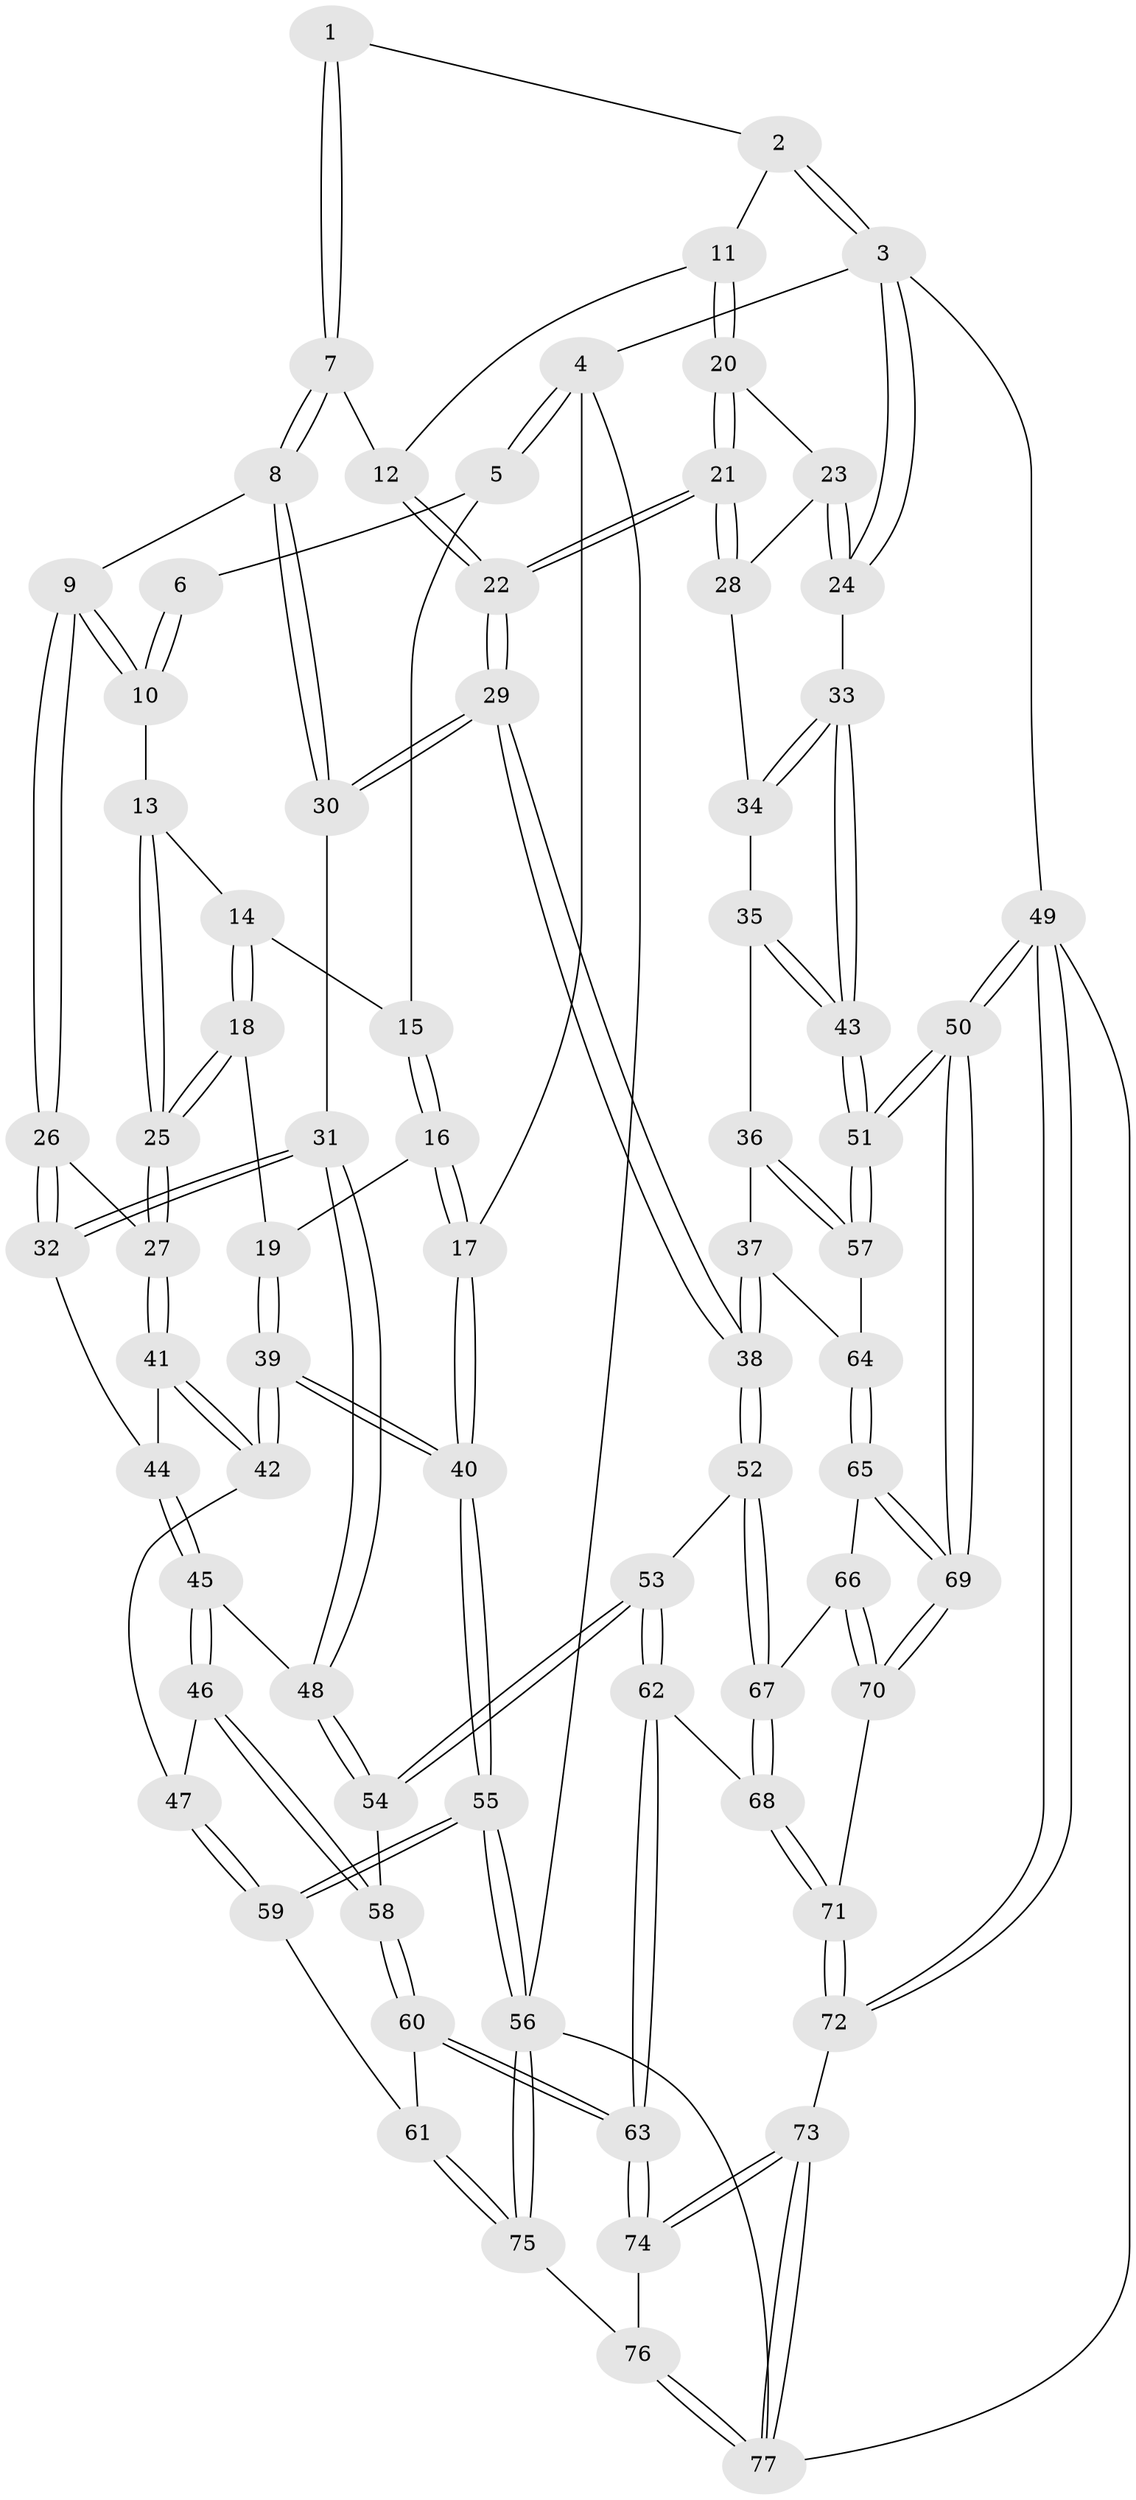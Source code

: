 // Generated by graph-tools (version 1.1) at 2025/50/03/09/25 03:50:59]
// undirected, 77 vertices, 189 edges
graph export_dot {
graph [start="1"]
  node [color=gray90,style=filled];
  1 [pos="+0.5059740733254462+0"];
  2 [pos="+0.6004692184000754+0"];
  3 [pos="+1+0"];
  4 [pos="+0+0"];
  5 [pos="+0+0"];
  6 [pos="+0.35179960514705144+0"];
  7 [pos="+0.4663868484406606+0.1257456332176112"];
  8 [pos="+0.4646440760730284+0.12833469924267057"];
  9 [pos="+0.38387694527866806+0.17631320049938823"];
  10 [pos="+0.30665477508015776+0.14127272582170747"];
  11 [pos="+0.7041411365470704+0.10197284472770218"];
  12 [pos="+0.5635448267145097+0.1561516586618765"];
  13 [pos="+0.25653978254030624+0.1450589243064609"];
  14 [pos="+0.17935899013724152+0.09439197739799493"];
  15 [pos="+0.13086420942487317+0.016986931987737548"];
  16 [pos="+0.0838363562486056+0.2061608898878094"];
  17 [pos="+0+0.003093370803773002"];
  18 [pos="+0.13189386660326133+0.2527252120896876"];
  19 [pos="+0.12204967719540127+0.2551095077058857"];
  20 [pos="+0.7108871193224006+0.1107268179245779"];
  21 [pos="+0.7363292352129992+0.20452971406939793"];
  22 [pos="+0.660480593353702+0.32738463327599665"];
  23 [pos="+1+0.010326255908694675"];
  24 [pos="+1+0"];
  25 [pos="+0.22247266071793775+0.27929314584184417"];
  26 [pos="+0.38177902925089924+0.18720769287197878"];
  27 [pos="+0.23198702936269747+0.29045638832727166"];
  28 [pos="+0.8181456498638434+0.20999099196563706"];
  29 [pos="+0.6508181485496798+0.35605483627437806"];
  30 [pos="+0.5435149318834582+0.32681400230120927"];
  31 [pos="+0.461565375495271+0.34425467155201367"];
  32 [pos="+0.3920673773241552+0.304960290467421"];
  33 [pos="+1+0.08389861653800587"];
  34 [pos="+0.8464568022977078+0.23823145125558265"];
  35 [pos="+0.8837521641457275+0.28457432847643777"];
  36 [pos="+0.8541489118023368+0.376717061947955"];
  37 [pos="+0.7319061618639213+0.4545748786864304"];
  38 [pos="+0.6904584148585821+0.4523671530787317"];
  39 [pos="+0+0.4797413099289151"];
  40 [pos="+0+0.48360776185692694"];
  41 [pos="+0.23628882021748748+0.30048245335352275"];
  42 [pos="+0.19268161705469958+0.44650064439060344"];
  43 [pos="+1+0.240202201456984"];
  44 [pos="+0.34083574403893957+0.32971457661437226"];
  45 [pos="+0.33244054631457653+0.38950820723674645"];
  46 [pos="+0.266261865273382+0.470925198862038"];
  47 [pos="+0.22289640001911987+0.4639872902938092"];
  48 [pos="+0.42524147183954464+0.44179324570283945"];
  49 [pos="+1+1"];
  50 [pos="+1+0.8895857467363187"];
  51 [pos="+1+0.441548476938526"];
  52 [pos="+0.6846160591625053+0.4618616890759856"];
  53 [pos="+0.5399502106610066+0.5266231741649618"];
  54 [pos="+0.42503185369891244+0.47740458812165165"];
  55 [pos="+0+0.5998182419005209"];
  56 [pos="+0+0.6608970716820062"];
  57 [pos="+1+0.44154698442024537"];
  58 [pos="+0.34667484360189466+0.5284010221875527"];
  59 [pos="+0.21594270650057923+0.5964416588106533"];
  60 [pos="+0.3536395787199824+0.677543519480866"];
  61 [pos="+0.29486117224774394+0.6978728560072331"];
  62 [pos="+0.4768037715178113+0.6667474309769216"];
  63 [pos="+0.4114678997826063+0.6984376230649385"];
  64 [pos="+0.8282655275226652+0.5160071237163755"];
  65 [pos="+0.9093216088377419+0.6627456540044381"];
  66 [pos="+0.7633395673742455+0.6617251335874609"];
  67 [pos="+0.6883557433032855+0.5877201172941798"];
  68 [pos="+0.6225982656558895+0.7125755741911326"];
  69 [pos="+1+0.7720220565522752"];
  70 [pos="+0.7501132250786281+0.7614046877320019"];
  71 [pos="+0.659660050951862+0.8153893716756866"];
  72 [pos="+0.6051085477865846+1"];
  73 [pos="+0.5239589732953401+1"];
  74 [pos="+0.5222630833917623+1"];
  75 [pos="+0.17302848320350495+0.8021619383400999"];
  76 [pos="+0.17576377148110184+0.8097486652209512"];
  77 [pos="+0.08288093914963454+1"];
  1 -- 2;
  1 -- 7;
  1 -- 7;
  2 -- 3;
  2 -- 3;
  2 -- 11;
  3 -- 4;
  3 -- 24;
  3 -- 24;
  3 -- 49;
  4 -- 5;
  4 -- 5;
  4 -- 17;
  4 -- 56;
  5 -- 6;
  5 -- 15;
  6 -- 10;
  6 -- 10;
  7 -- 8;
  7 -- 8;
  7 -- 12;
  8 -- 9;
  8 -- 30;
  8 -- 30;
  9 -- 10;
  9 -- 10;
  9 -- 26;
  9 -- 26;
  10 -- 13;
  11 -- 12;
  11 -- 20;
  11 -- 20;
  12 -- 22;
  12 -- 22;
  13 -- 14;
  13 -- 25;
  13 -- 25;
  14 -- 15;
  14 -- 18;
  14 -- 18;
  15 -- 16;
  15 -- 16;
  16 -- 17;
  16 -- 17;
  16 -- 19;
  17 -- 40;
  17 -- 40;
  18 -- 19;
  18 -- 25;
  18 -- 25;
  19 -- 39;
  19 -- 39;
  20 -- 21;
  20 -- 21;
  20 -- 23;
  21 -- 22;
  21 -- 22;
  21 -- 28;
  21 -- 28;
  22 -- 29;
  22 -- 29;
  23 -- 24;
  23 -- 24;
  23 -- 28;
  24 -- 33;
  25 -- 27;
  25 -- 27;
  26 -- 27;
  26 -- 32;
  26 -- 32;
  27 -- 41;
  27 -- 41;
  28 -- 34;
  29 -- 30;
  29 -- 30;
  29 -- 38;
  29 -- 38;
  30 -- 31;
  31 -- 32;
  31 -- 32;
  31 -- 48;
  31 -- 48;
  32 -- 44;
  33 -- 34;
  33 -- 34;
  33 -- 43;
  33 -- 43;
  34 -- 35;
  35 -- 36;
  35 -- 43;
  35 -- 43;
  36 -- 37;
  36 -- 57;
  36 -- 57;
  37 -- 38;
  37 -- 38;
  37 -- 64;
  38 -- 52;
  38 -- 52;
  39 -- 40;
  39 -- 40;
  39 -- 42;
  39 -- 42;
  40 -- 55;
  40 -- 55;
  41 -- 42;
  41 -- 42;
  41 -- 44;
  42 -- 47;
  43 -- 51;
  43 -- 51;
  44 -- 45;
  44 -- 45;
  45 -- 46;
  45 -- 46;
  45 -- 48;
  46 -- 47;
  46 -- 58;
  46 -- 58;
  47 -- 59;
  47 -- 59;
  48 -- 54;
  48 -- 54;
  49 -- 50;
  49 -- 50;
  49 -- 72;
  49 -- 72;
  49 -- 77;
  50 -- 51;
  50 -- 51;
  50 -- 69;
  50 -- 69;
  51 -- 57;
  51 -- 57;
  52 -- 53;
  52 -- 67;
  52 -- 67;
  53 -- 54;
  53 -- 54;
  53 -- 62;
  53 -- 62;
  54 -- 58;
  55 -- 56;
  55 -- 56;
  55 -- 59;
  55 -- 59;
  56 -- 75;
  56 -- 75;
  56 -- 77;
  57 -- 64;
  58 -- 60;
  58 -- 60;
  59 -- 61;
  60 -- 61;
  60 -- 63;
  60 -- 63;
  61 -- 75;
  61 -- 75;
  62 -- 63;
  62 -- 63;
  62 -- 68;
  63 -- 74;
  63 -- 74;
  64 -- 65;
  64 -- 65;
  65 -- 66;
  65 -- 69;
  65 -- 69;
  66 -- 67;
  66 -- 70;
  66 -- 70;
  67 -- 68;
  67 -- 68;
  68 -- 71;
  68 -- 71;
  69 -- 70;
  69 -- 70;
  70 -- 71;
  71 -- 72;
  71 -- 72;
  72 -- 73;
  73 -- 74;
  73 -- 74;
  73 -- 77;
  73 -- 77;
  74 -- 76;
  75 -- 76;
  76 -- 77;
  76 -- 77;
}
